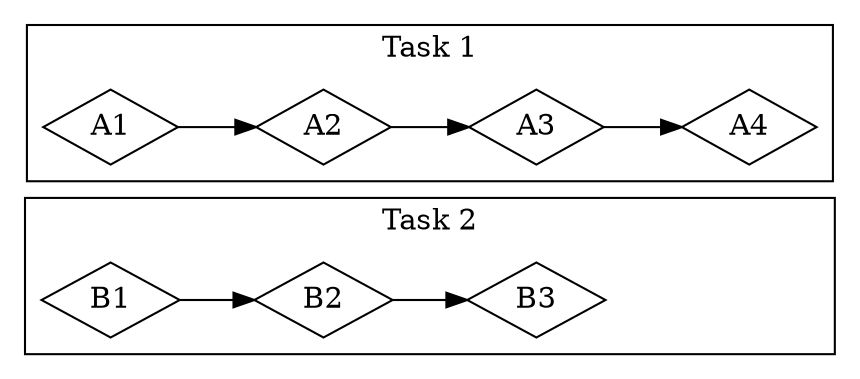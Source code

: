 digraph {
   dpi = 300.0;

   rankdir = "LR";
   splines = false;
   cluster = true;

   node [shape = diamond;];

   // The graphs end up with the correct order, i.e. Task 1 *above* Task 2, when
   // this is first.
   subgraph cluster_ColleagueB {
      label = "Task 2";
      B1 -> B2 -> B3;

      B0 [style = invis;];
      B3 -> B0 [style = invis;]
   }

   subgraph cluster_ColleagueA {
      newrank = true;
      label = "Task 1";
      A1 -> A2 -> A3 -> A4;
   }
}

